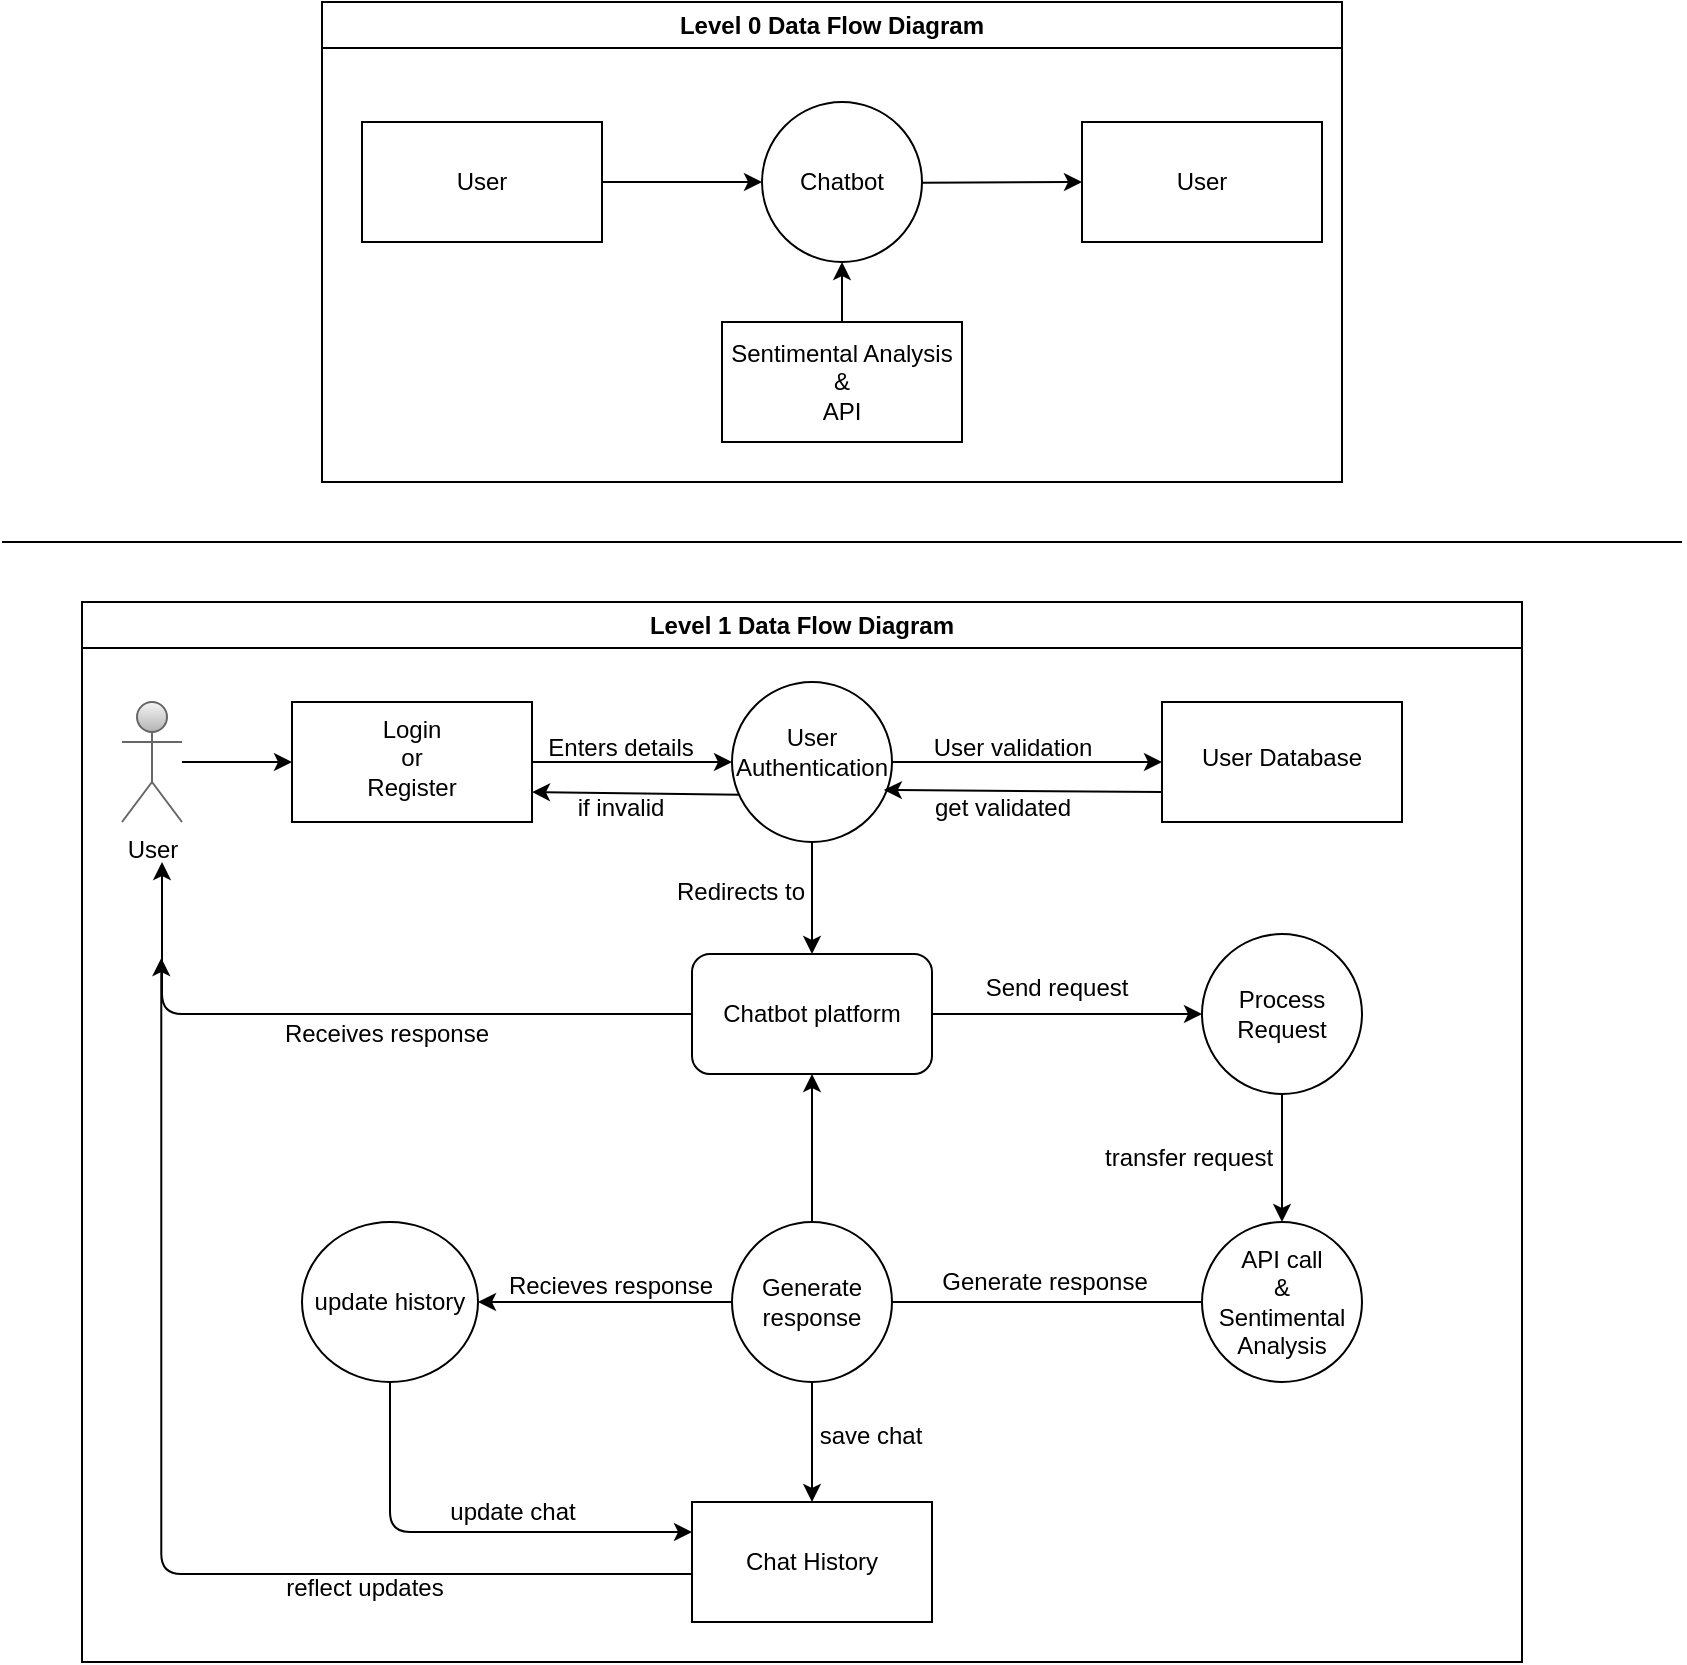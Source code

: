 <mxfile>
    <diagram id="YdUg0zG6vP8pBDvGvStE" name="Page-1">
        <mxGraphModel dx="832" dy="563" grid="1" gridSize="10" guides="1" tooltips="1" connect="1" arrows="1" fold="1" page="1" pageScale="1" pageWidth="850" pageHeight="1100" math="0" shadow="0">
            <root>
                <mxCell id="0"/>
                <mxCell id="1" parent="0"/>
                <mxCell id="8" value="" style="edgeStyle=none;html=1;" parent="1" source="2" target="7" edge="1">
                    <mxGeometry relative="1" as="geometry"/>
                </mxCell>
                <mxCell id="2" value="User" style="rounded=0;whiteSpace=wrap;html=1;" parent="1" vertex="1">
                    <mxGeometry x="180" y="70" width="120" height="60" as="geometry"/>
                </mxCell>
                <mxCell id="12" value="" style="edgeStyle=none;html=1;" parent="1" source="7" target="11" edge="1">
                    <mxGeometry relative="1" as="geometry"/>
                </mxCell>
                <mxCell id="11" value="User" style="whiteSpace=wrap;html=1;rounded=0;" parent="1" vertex="1">
                    <mxGeometry x="540" y="70" width="120" height="60" as="geometry"/>
                </mxCell>
                <mxCell id="16" value="Level 0 Data Flow Diagram" style="swimlane;whiteSpace=wrap;html=1;" parent="1" vertex="1">
                    <mxGeometry x="160" y="10" width="510" height="240" as="geometry"/>
                </mxCell>
                <mxCell id="7" value="Chatbot" style="ellipse;whiteSpace=wrap;html=1;rounded=0;" parent="16" vertex="1">
                    <mxGeometry x="220" y="50" width="80" height="80" as="geometry"/>
                </mxCell>
                <mxCell id="13" value="Sentimental Analysis&lt;div&gt;&amp;amp;&lt;/div&gt;&lt;div&gt;API&lt;/div&gt;" style="rounded=0;whiteSpace=wrap;html=1;" parent="16" vertex="1">
                    <mxGeometry x="200" y="160" width="120" height="60" as="geometry"/>
                </mxCell>
                <mxCell id="14" style="edgeStyle=none;html=1;entryX=0.5;entryY=1;entryDx=0;entryDy=0;" parent="16" source="13" target="7" edge="1">
                    <mxGeometry relative="1" as="geometry"/>
                </mxCell>
                <mxCell id="17" value="" style="endArrow=none;html=1;" parent="1" edge="1">
                    <mxGeometry width="50" height="50" relative="1" as="geometry">
                        <mxPoint y="280" as="sourcePoint"/>
                        <mxPoint x="840" y="280" as="targetPoint"/>
                    </mxGeometry>
                </mxCell>
                <mxCell id="50" style="edgeStyle=none;html=1;" parent="1" source="31" edge="1">
                    <mxGeometry relative="1" as="geometry">
                        <mxPoint x="80" y="440" as="targetPoint"/>
                        <Array as="points">
                            <mxPoint x="80" y="516"/>
                        </Array>
                    </mxGeometry>
                </mxCell>
                <mxCell id="37" value="" style="edgeStyle=none;html=1;" parent="1" source="33" target="36" edge="1">
                    <mxGeometry relative="1" as="geometry"/>
                </mxCell>
                <mxCell id="33" value="User" style="shape=umlActor;verticalLabelPosition=bottom;verticalAlign=top;html=1;outlineConnect=0;fillColor=#f5f5f5;gradientColor=#b3b3b3;strokeColor=#666666;" parent="1" vertex="1">
                    <mxGeometry x="60" y="360" width="30" height="60" as="geometry"/>
                </mxCell>
                <mxCell id="39" value="" style="edgeStyle=none;html=1;" parent="1" source="36" target="38" edge="1">
                    <mxGeometry relative="1" as="geometry"/>
                </mxCell>
                <mxCell id="36" value="Login&lt;div&gt;or&lt;/div&gt;&lt;div&gt;Register&lt;/div&gt;" style="whiteSpace=wrap;html=1;verticalAlign=top;" parent="1" vertex="1">
                    <mxGeometry x="145" y="360" width="120" height="60" as="geometry"/>
                </mxCell>
                <mxCell id="40" style="edgeStyle=none;html=1;entryX=0.5;entryY=0;entryDx=0;entryDy=0;" parent="1" source="38" target="31" edge="1">
                    <mxGeometry relative="1" as="geometry"/>
                </mxCell>
                <mxCell id="42" value="" style="edgeStyle=none;html=1;" parent="1" source="38" target="41" edge="1">
                    <mxGeometry relative="1" as="geometry"/>
                </mxCell>
                <mxCell id="62" style="edgeStyle=none;html=1;entryX=1;entryY=0.75;entryDx=0;entryDy=0;exitX=0.053;exitY=0.705;exitDx=0;exitDy=0;exitPerimeter=0;" parent="1" source="38" target="36" edge="1">
                    <mxGeometry relative="1" as="geometry">
                        <mxPoint x="340" y="410" as="sourcePoint"/>
                    </mxGeometry>
                </mxCell>
                <mxCell id="38" value="&lt;div&gt;&lt;br&gt;&lt;/div&gt;User Authentication" style="ellipse;whiteSpace=wrap;html=1;verticalAlign=top;align=center;" parent="1" vertex="1">
                    <mxGeometry x="365" y="350" width="80" height="80" as="geometry"/>
                </mxCell>
                <mxCell id="41" value="&lt;div&gt;&lt;br&gt;&lt;/div&gt;User Database" style="whiteSpace=wrap;html=1;verticalAlign=top;" parent="1" vertex="1">
                    <mxGeometry x="580" y="360" width="120" height="60" as="geometry"/>
                </mxCell>
                <mxCell id="43" style="edgeStyle=none;html=1;entryX=0.949;entryY=0.675;entryDx=0;entryDy=0;entryPerimeter=0;exitX=0;exitY=0.75;exitDx=0;exitDy=0;" parent="1" source="41" target="38" edge="1">
                    <mxGeometry relative="1" as="geometry">
                        <mxPoint x="500" y="400" as="sourcePoint"/>
                    </mxGeometry>
                </mxCell>
                <mxCell id="44" value="Enters details" style="text;html=1;align=center;verticalAlign=middle;resizable=0;points=[];autosize=1;strokeColor=none;fillColor=none;" parent="1" vertex="1">
                    <mxGeometry x="259" y="368" width="100" height="30" as="geometry"/>
                </mxCell>
                <mxCell id="46" value="User validation" style="text;html=1;align=center;verticalAlign=middle;resizable=0;points=[];autosize=1;strokeColor=none;fillColor=none;" parent="1" vertex="1">
                    <mxGeometry x="455" y="368" width="100" height="30" as="geometry"/>
                </mxCell>
                <mxCell id="48" value="get validated" style="text;html=1;align=center;verticalAlign=middle;resizable=0;points=[];autosize=1;strokeColor=none;fillColor=none;" parent="1" vertex="1">
                    <mxGeometry x="455" y="398" width="90" height="30" as="geometry"/>
                </mxCell>
                <mxCell id="59" value="Level 1 Data Flow Diagram" style="swimlane;whiteSpace=wrap;html=1;startSize=23;" parent="1" vertex="1">
                    <mxGeometry x="40" y="310" width="720" height="530" as="geometry"/>
                </mxCell>
                <mxCell id="60" style="edgeStyle=none;html=1;exitX=0;exitY=0.6;exitDx=0;exitDy=0;exitPerimeter=0;" parent="59" source="21" edge="1">
                    <mxGeometry relative="1" as="geometry">
                        <mxPoint x="39.64" y="178" as="targetPoint"/>
                        <mxPoint x="305.0" y="485.62" as="sourcePoint"/>
                        <Array as="points">
                            <mxPoint x="39.64" y="486"/>
                        </Array>
                    </mxGeometry>
                </mxCell>
                <mxCell id="21" value="Chat History" style="whiteSpace=wrap;html=1;rounded=0;" parent="59" vertex="1">
                    <mxGeometry x="305" y="450" width="120" height="60" as="geometry"/>
                </mxCell>
                <mxCell id="51" value="Receives response" style="text;html=1;align=center;verticalAlign=middle;resizable=0;points=[];autosize=1;strokeColor=none;fillColor=none;" parent="59" vertex="1">
                    <mxGeometry x="87" y="201" width="130" height="30" as="geometry"/>
                </mxCell>
                <mxCell id="55" value="update chat" style="text;html=1;align=center;verticalAlign=middle;resizable=0;points=[];autosize=1;strokeColor=none;fillColor=none;rotation=0;" parent="59" vertex="1">
                    <mxGeometry x="170" y="440" width="90" height="30" as="geometry"/>
                </mxCell>
                <mxCell id="56" value="reflect updates" style="text;html=1;align=center;verticalAlign=middle;resizable=0;points=[];autosize=1;strokeColor=none;fillColor=none;rotation=0;" parent="59" vertex="1">
                    <mxGeometry x="90.64" y="478" width="100" height="30" as="geometry"/>
                </mxCell>
                <mxCell id="52" value="update history" style="ellipse;whiteSpace=wrap;html=1;rounded=0;" parent="59" vertex="1">
                    <mxGeometry x="110" y="310" width="88" height="80" as="geometry"/>
                </mxCell>
                <mxCell id="53" value="" style="edgeStyle=none;html=1;exitX=0;exitY=0.5;exitDx=0;exitDy=0;entryX=1;entryY=0.5;entryDx=0;entryDy=0;" parent="59" source="26" target="52" edge="1">
                    <mxGeometry relative="1" as="geometry">
                        <mxPoint x="91" y="217.14" as="sourcePoint"/>
                    </mxGeometry>
                </mxCell>
                <mxCell id="54" style="edgeStyle=none;html=1;entryX=0;entryY=0.25;entryDx=0;entryDy=0;exitX=0.5;exitY=1;exitDx=0;exitDy=0;" parent="59" source="52" target="21" edge="1">
                    <mxGeometry relative="1" as="geometry">
                        <mxPoint x="73.48" y="216.0" as="targetPoint"/>
                        <Array as="points">
                            <mxPoint x="154" y="465"/>
                        </Array>
                    </mxGeometry>
                </mxCell>
                <mxCell id="20" value="" style="edgeStyle=none;html=1;exitX=1;exitY=0.5;exitDx=0;exitDy=0;" parent="59" source="31" target="19" edge="1">
                    <mxGeometry relative="1" as="geometry">
                        <mxPoint x="406.04" y="202" as="sourcePoint"/>
                    </mxGeometry>
                </mxCell>
                <mxCell id="23" value="Send request" style="text;html=1;align=center;verticalAlign=middle;resizable=0;points=[];autosize=1;strokeColor=none;fillColor=none;" parent="59" vertex="1">
                    <mxGeometry x="442.04" y="178" width="90" height="30" as="geometry"/>
                </mxCell>
                <mxCell id="27" value="" style="edgeStyle=none;html=1;exitX=0;exitY=0.5;exitDx=0;exitDy=0;" parent="59" source="24" edge="1">
                    <mxGeometry relative="1" as="geometry">
                        <mxPoint x="380" y="350" as="targetPoint"/>
                    </mxGeometry>
                </mxCell>
                <mxCell id="24" value="API call&lt;div&gt;&amp;amp;&lt;/div&gt;&lt;div&gt;Sentimental Analysis&lt;/div&gt;" style="ellipse;whiteSpace=wrap;html=1;rounded=0;" parent="59" vertex="1">
                    <mxGeometry x="560" y="310" width="80" height="80" as="geometry"/>
                </mxCell>
                <mxCell id="58" value="Generate response" style="text;html=1;align=center;verticalAlign=middle;resizable=0;points=[];autosize=1;strokeColor=none;fillColor=none;" parent="59" vertex="1">
                    <mxGeometry x="416.04" y="325" width="130" height="30" as="geometry"/>
                </mxCell>
                <mxCell id="19" value="Process Request" style="ellipse;whiteSpace=wrap;html=1;rounded=0;" parent="59" vertex="1">
                    <mxGeometry x="560" y="166" width="80" height="80" as="geometry"/>
                </mxCell>
                <mxCell id="25" value="" style="edgeStyle=none;html=1;" parent="59" source="19" target="24" edge="1">
                    <mxGeometry relative="1" as="geometry"/>
                </mxCell>
                <mxCell id="57" value="transfer request" style="text;html=1;align=center;verticalAlign=middle;resizable=0;points=[];autosize=1;strokeColor=none;fillColor=none;" parent="59" vertex="1">
                    <mxGeometry x="498" y="263" width="110" height="30" as="geometry"/>
                </mxCell>
                <mxCell id="31" value="Chatbot platform" style="rounded=1;whiteSpace=wrap;html=1;" parent="59" vertex="1">
                    <mxGeometry x="305" y="176" width="120" height="60" as="geometry"/>
                </mxCell>
                <mxCell id="64" style="edgeStyle=none;html=1;entryX=0.5;entryY=0;entryDx=0;entryDy=0;" parent="59" source="26" target="21" edge="1">
                    <mxGeometry relative="1" as="geometry"/>
                </mxCell>
                <mxCell id="26" value="Generate&lt;div&gt;response&lt;/div&gt;" style="ellipse;whiteSpace=wrap;html=1;rounded=0;" parent="59" vertex="1">
                    <mxGeometry x="325" y="310" width="80" height="80" as="geometry"/>
                </mxCell>
                <mxCell id="28" style="edgeStyle=none;html=1;" parent="59" source="26" target="31" edge="1">
                    <mxGeometry relative="1" as="geometry">
                        <mxPoint x="260" y="280" as="targetPoint"/>
                    </mxGeometry>
                </mxCell>
                <mxCell id="30" value="Recieves response" style="text;html=1;align=center;verticalAlign=middle;resizable=0;points=[];autosize=1;strokeColor=none;fillColor=none;rotation=0;" parent="59" vertex="1">
                    <mxGeometry x="199" y="327" width="130" height="30" as="geometry"/>
                </mxCell>
                <mxCell id="49" value="Redirects to" style="text;html=1;align=center;verticalAlign=middle;resizable=0;points=[];autosize=1;strokeColor=none;fillColor=none;rotation=0;" parent="59" vertex="1">
                    <mxGeometry x="284" y="130" width="90" height="30" as="geometry"/>
                </mxCell>
                <mxCell id="63" value="if invalid" style="text;html=1;align=center;verticalAlign=middle;resizable=0;points=[];autosize=1;strokeColor=none;fillColor=none;" parent="59" vertex="1">
                    <mxGeometry x="234" y="88" width="70" height="30" as="geometry"/>
                </mxCell>
                <mxCell id="65" value="save chat" style="text;html=1;align=center;verticalAlign=middle;resizable=0;points=[];autosize=1;strokeColor=none;fillColor=none;" parent="1" vertex="1">
                    <mxGeometry x="399" y="712" width="70" height="30" as="geometry"/>
                </mxCell>
            </root>
        </mxGraphModel>
    </diagram>
</mxfile>